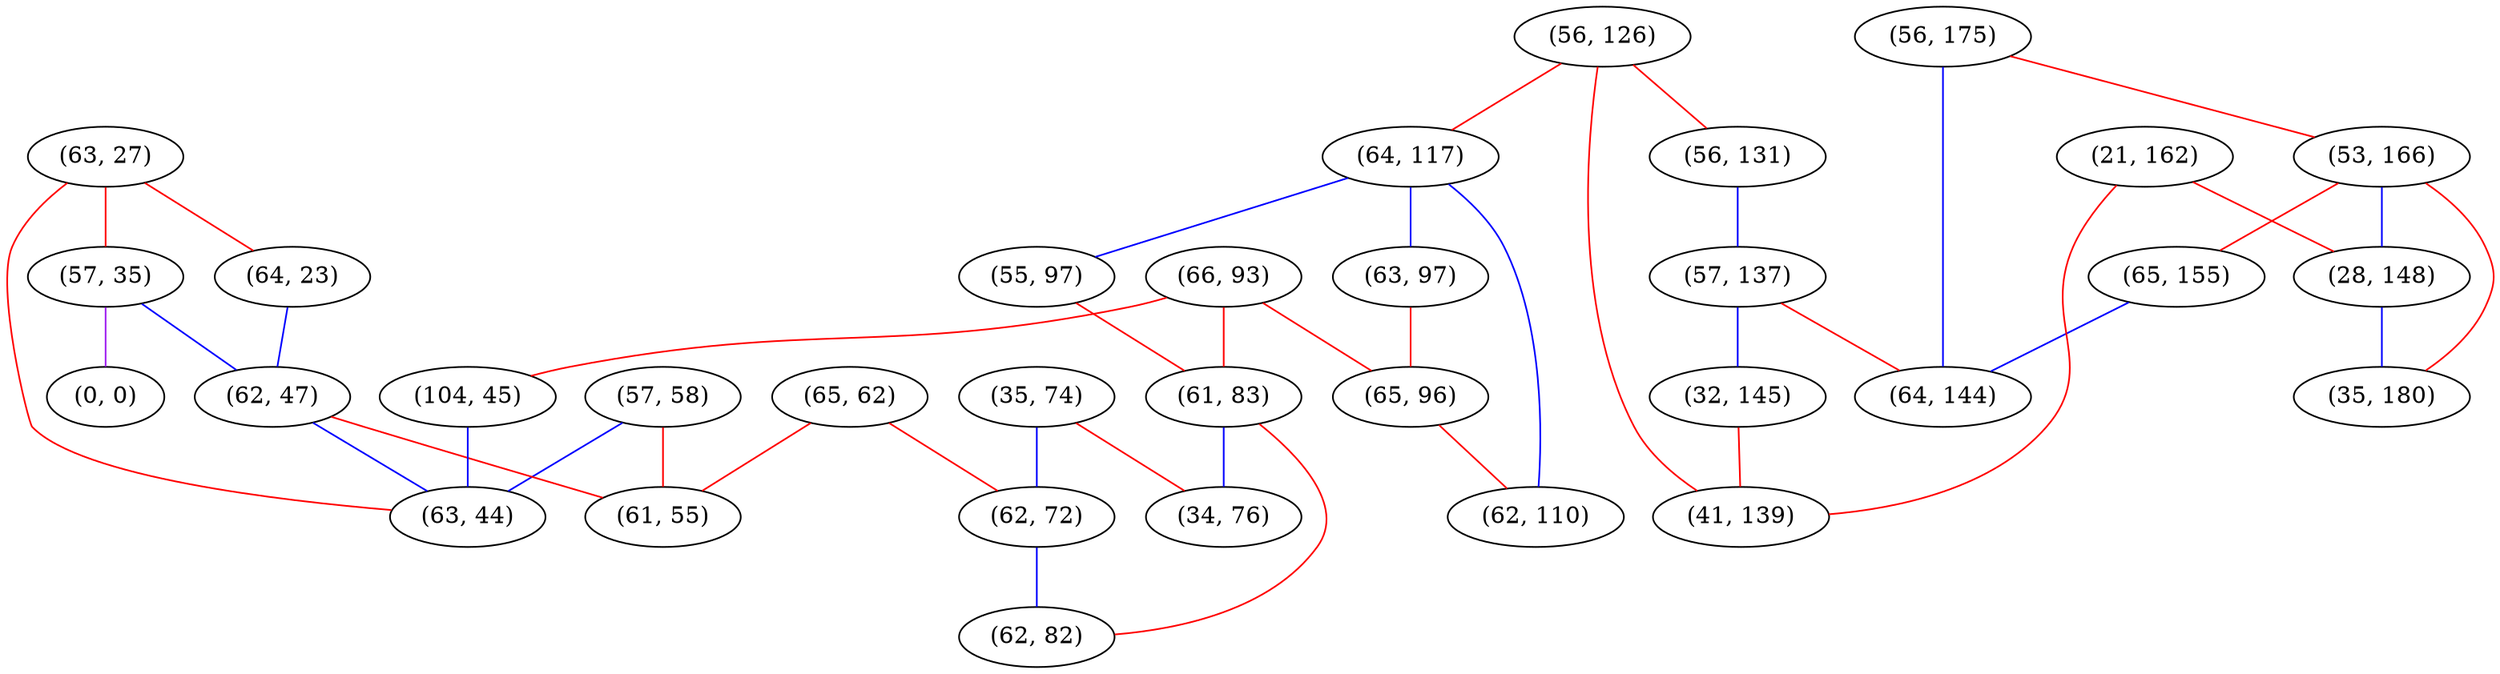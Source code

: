 graph "" {
"(56, 126)";
"(66, 93)";
"(64, 117)";
"(35, 74)";
"(56, 175)";
"(63, 27)";
"(56, 131)";
"(55, 97)";
"(53, 166)";
"(57, 35)";
"(65, 62)";
"(57, 137)";
"(64, 23)";
"(63, 97)";
"(57, 58)";
"(62, 47)";
"(65, 155)";
"(21, 162)";
"(65, 96)";
"(0, 0)";
"(104, 45)";
"(62, 110)";
"(64, 144)";
"(32, 145)";
"(28, 148)";
"(61, 83)";
"(61, 55)";
"(35, 180)";
"(62, 72)";
"(63, 44)";
"(41, 139)";
"(34, 76)";
"(62, 82)";
"(56, 126)" -- "(56, 131)"  [color=red, key=0, weight=1];
"(56, 126)" -- "(41, 139)"  [color=red, key=0, weight=1];
"(56, 126)" -- "(64, 117)"  [color=red, key=0, weight=1];
"(66, 93)" -- "(65, 96)"  [color=red, key=0, weight=1];
"(66, 93)" -- "(104, 45)"  [color=red, key=0, weight=1];
"(66, 93)" -- "(61, 83)"  [color=red, key=0, weight=1];
"(64, 117)" -- "(55, 97)"  [color=blue, key=0, weight=3];
"(64, 117)" -- "(63, 97)"  [color=blue, key=0, weight=3];
"(64, 117)" -- "(62, 110)"  [color=blue, key=0, weight=3];
"(35, 74)" -- "(34, 76)"  [color=red, key=0, weight=1];
"(35, 74)" -- "(62, 72)"  [color=blue, key=0, weight=3];
"(56, 175)" -- "(53, 166)"  [color=red, key=0, weight=1];
"(56, 175)" -- "(64, 144)"  [color=blue, key=0, weight=3];
"(63, 27)" -- "(63, 44)"  [color=red, key=0, weight=1];
"(63, 27)" -- "(57, 35)"  [color=red, key=0, weight=1];
"(63, 27)" -- "(64, 23)"  [color=red, key=0, weight=1];
"(56, 131)" -- "(57, 137)"  [color=blue, key=0, weight=3];
"(55, 97)" -- "(61, 83)"  [color=red, key=0, weight=1];
"(53, 166)" -- "(65, 155)"  [color=red, key=0, weight=1];
"(53, 166)" -- "(35, 180)"  [color=red, key=0, weight=1];
"(53, 166)" -- "(28, 148)"  [color=blue, key=0, weight=3];
"(57, 35)" -- "(0, 0)"  [color=purple, key=0, weight=4];
"(57, 35)" -- "(62, 47)"  [color=blue, key=0, weight=3];
"(65, 62)" -- "(61, 55)"  [color=red, key=0, weight=1];
"(65, 62)" -- "(62, 72)"  [color=red, key=0, weight=1];
"(57, 137)" -- "(32, 145)"  [color=blue, key=0, weight=3];
"(57, 137)" -- "(64, 144)"  [color=red, key=0, weight=1];
"(64, 23)" -- "(62, 47)"  [color=blue, key=0, weight=3];
"(63, 97)" -- "(65, 96)"  [color=red, key=0, weight=1];
"(57, 58)" -- "(63, 44)"  [color=blue, key=0, weight=3];
"(57, 58)" -- "(61, 55)"  [color=red, key=0, weight=1];
"(62, 47)" -- "(63, 44)"  [color=blue, key=0, weight=3];
"(62, 47)" -- "(61, 55)"  [color=red, key=0, weight=1];
"(65, 155)" -- "(64, 144)"  [color=blue, key=0, weight=3];
"(21, 162)" -- "(28, 148)"  [color=red, key=0, weight=1];
"(21, 162)" -- "(41, 139)"  [color=red, key=0, weight=1];
"(65, 96)" -- "(62, 110)"  [color=red, key=0, weight=1];
"(104, 45)" -- "(63, 44)"  [color=blue, key=0, weight=3];
"(32, 145)" -- "(41, 139)"  [color=red, key=0, weight=1];
"(28, 148)" -- "(35, 180)"  [color=blue, key=0, weight=3];
"(61, 83)" -- "(62, 82)"  [color=red, key=0, weight=1];
"(61, 83)" -- "(34, 76)"  [color=blue, key=0, weight=3];
"(62, 72)" -- "(62, 82)"  [color=blue, key=0, weight=3];
}
